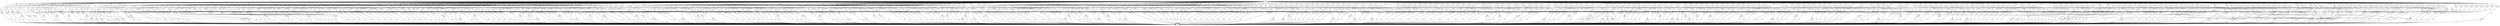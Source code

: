 digraph dg1000_mf {
v0 -> v1 [label = "13"];
v0 -> v2 [label = "71"];
v0 -> v3 [label = "28"];
v0 -> v4 [label = "96"];
v0 -> v5 [label = "17"];
v0 -> v6 [label = "55"];
v0 -> v7 [label = "62"];
v0 -> v8 [label = "82"];
v0 -> v9 [label = "21"];
v0 -> v10 [label = "78"];
v0 -> v11 [label = "59"];
v0 -> v12 [label = "62"];
v0 -> v13 [label = "34"];
v0 -> v14 [label = "42"];
v0 -> v15 [label = "62"];
v0 -> v16 [label = "34"];
v0 -> v17 [label = "80"];
v0 -> v18 [label = "4"];
v0 -> v19 [label = "67"];
v0 -> v20 [label = "82"];
v0 -> v21 [label = "18"];
v0 -> v22 [label = "3"];
v0 -> v23 [label = "48"];
v0 -> v24 [label = "59"];
v0 -> v25 [label = "75"];
v0 -> v26 [label = "23"];
v0 -> v27 [label = "87"];
v0 -> v28 [label = "38"];
v0 -> v29 [label = "32"];
v0 -> v30 [label = "41"];
v0 -> v31 [label = "39"];
v0 -> v32 [label = "62"];
v0 -> v33 [label = "100"];
v0 -> v34 [label = "26"];
v0 -> v35 [label = "23"];
v0 -> v36 [label = "2"];
v0 -> v37 [label = "31"];
v0 -> v38 [label = "4"];
v0 -> v39 [label = "35"];
v0 -> v40 [label = "29"];
v0 -> v41 [label = "9"];
v0 -> v42 [label = "51"];
v0 -> v43 [label = "39"];
v0 -> v44 [label = "72"];
v0 -> v45 [label = "36"];
v0 -> v46 [label = "42"];
v0 -> v47 [label = "68"];
v0 -> v48 [label = "35"];
v0 -> v49 [label = "14"];
v0 -> v50 [label = "27"];
v0 -> v51 [label = "37"];
v0 -> v52 [label = "75"];
v0 -> v53 [label = "62"];
v0 -> v54 [label = "48"];
v0 -> v55 [label = "40"];
v0 -> v56 [label = "52"];
v0 -> v57 [label = "45"];
v0 -> v58 [label = "6"];
v0 -> v59 [label = "52"];
v0 -> v60 [label = "41"];
v0 -> v61 [label = "32"];
v0 -> v62 [label = "25"];
v0 -> v63 [label = "4"];
v0 -> v64 [label = "65"];
v0 -> v65 [label = "100"];
v0 -> v66 [label = "6"];
v0 -> v67 [label = "54"];
v0 -> v68 [label = "81"];
v0 -> v69 [label = "3"];
v0 -> v70 [label = "10"];
v0 -> v71 [label = "14"];
v0 -> v72 [label = "9"];
v0 -> v73 [label = "76"];
v0 -> v74 [label = "77"];
v0 -> v75 [label = "93"];
v0 -> v76 [label = "68"];
v0 -> v77 [label = "32"];
v0 -> v78 [label = "17"];
v0 -> v79 [label = "2"];
v0 -> v80 [label = "58"];
v0 -> v81 [label = "5"];
v0 -> v82 [label = "54"];
v0 -> v83 [label = "49"];
v0 -> v84 [label = "99"];
v0 -> v85 [label = "5"];
v0 -> v86 [label = "9"];
v0 -> v87 [label = "70"];
v0 -> v88 [label = "55"];
v0 -> v89 [label = "98"];
v0 -> v90 [label = "70"];
v0 -> v91 [label = "89"];
v0 -> v92 [label = "10"];
v0 -> v93 [label = "80"];
v0 -> v94 [label = "47"];
v0 -> v95 [label = "30"];
v0 -> v96 [label = "9"];
v0 -> v97 [label = "42"];
v0 -> v98 [label = "7"];
v0 -> v99 [label = "11"];
v0 -> v100 [label = "60"];
v0 -> v101 [label = "51"];
v0 -> v102 [label = "74"];
v0 -> v103 [label = "86"];
v0 -> v104 [label = "57"];
v0 -> v105 [label = "81"];
v0 -> v106 [label = "48"];
v0 -> v107 [label = "26"];
v0 -> v108 [label = "51"];
v0 -> v109 [label = "40"];
v0 -> v110 [label = "63"];
v0 -> v111 [label = "98"];
v0 -> v112 [label = "78"];
v0 -> v113 [label = "35"];
v0 -> v114 [label = "10"];
v0 -> v115 [label = "29"];
v0 -> v116 [label = "97"];
v0 -> v117 [label = "77"];
v0 -> v118 [label = "87"];
v0 -> v119 [label = "90"];
v0 -> v120 [label = "12"];
v0 -> v121 [label = "27"];
v0 -> v122 [label = "3"];
v0 -> v123 [label = "95"];
v0 -> v124 [label = "30"];
v0 -> v125 [label = "68"];
v0 -> v126 [label = "12"];
v0 -> v127 [label = "90"];
v0 -> v128 [label = "52"];
v0 -> v129 [label = "81"];
v0 -> v130 [label = "30"];
v0 -> v131 [label = "69"];
v0 -> v132 [label = "93"];
v0 -> v133 [label = "92"];
v0 -> v134 [label = "28"];
v0 -> v135 [label = "81"];
v0 -> v136 [label = "24"];
v0 -> v137 [label = "52"];
v0 -> v138 [label = "14"];
v0 -> v139 [label = "33"];
v0 -> v140 [label = "11"];
v0 -> v141 [label = "45"];
v0 -> v142 [label = "45"];
v0 -> v143 [label = "43"];
v0 -> v144 [label = "2"];
v0 -> v145 [label = "42"];
v0 -> v146 [label = "85"];
v0 -> v147 [label = "36"];
v0 -> v148 [label = "81"];
v0 -> v149 [label = "3"];
v0 -> v150 [label = "46"];
v0 -> v151 [label = "26"];
v0 -> v152 [label = "69"];
v0 -> v153 [label = "99"];
v0 -> v154 [label = "63"];
v0 -> v155 [label = "13"];
v0 -> v156 [label = "67"];
v0 -> v157 [label = "26"];
v0 -> v158 [label = "56"];
v0 -> v159 [label = "84"];
v0 -> v160 [label = "99"];
v0 -> v161 [label = "88"];
v0 -> v162 [label = "10"];
v0 -> v163 [label = "81"];
v0 -> v164 [label = "69"];
v0 -> v165 [label = "14"];
v0 -> v166 [label = "97"];
v0 -> v167 [label = "70"];
v0 -> v168 [label = "73"];
v0 -> v169 [label = "66"];
v0 -> v170 [label = "46"];
v0 -> v171 [label = "26"];
v0 -> v172 [label = "93"];
v0 -> v173 [label = "45"];
v0 -> v174 [label = "44"];
v0 -> v175 [label = "48"];
v0 -> v176 [label = "84"];
v0 -> v177 [label = "64"];
v0 -> v178 [label = "100"];
v0 -> v179 [label = "77"];
v0 -> v180 [label = "44"];
v0 -> v181 [label = "70"];
v0 -> v182 [label = "25"];
v0 -> v183 [label = "6"];
v0 -> v184 [label = "20"];
v0 -> v185 [label = "34"];
v0 -> v186 [label = "34"];
v0 -> v187 [label = "59"];
v0 -> v188 [label = "16"];
v0 -> v189 [label = "37"];
v0 -> v190 [label = "67"];
v0 -> v191 [label = "30"];
v0 -> v193 [label = "80"];
v0 -> v194 [label = "51"];
v0 -> v195 [label = "30"];
v0 -> v196 [label = "15"];
v0 -> v197 [label = "68"];
v0 -> v198 [label = "54"];
v0 -> v199 [label = "46"];
v0 -> v200 [label = "91"];
v0 -> v201 [label = "71"];
v0 -> v202 [label = "87"];
v0 -> v203 [label = "12"];
v0 -> v204 [label = "61"];
v0 -> v205 [label = "24"];
v0 -> v206 [label = "79"];
v0 -> v207 [label = "80"];
v0 -> v208 [label = "76"];
v0 -> v209 [label = "28"];
v0 -> v210 [label = "72"];
v0 -> v211 [label = "7"];
v0 -> v212 [label = "34"];
v0 -> v213 [label = "77"];
v0 -> v214 [label = "79"];
v0 -> v215 [label = "15"];
v0 -> v216 [label = "32"];
v0 -> v217 [label = "10"];
v0 -> v218 [label = "22"];
v0 -> v219 [label = "80"];
v0 -> v220 [label = "85"];
v0 -> v221 [label = "82"];
v0 -> v222 [label = "93"];
v0 -> v223 [label = "22"];
v0 -> v224 [label = "79"];
v0 -> v225 [label = "17"];
v0 -> v226 [label = "33"];
v0 -> v227 [label = "76"];
v0 -> v228 [label = "11"];
v0 -> v229 [label = "78"];
v0 -> v230 [label = "97"];
v0 -> v231 [label = "64"];
v0 -> v232 [label = "93"];
v0 -> v233 [label = "51"];
v0 -> v234 [label = "40"];
v0 -> v235 [label = "26"];
v0 -> v236 [label = "15"];
v0 -> v237 [label = "96"];
v0 -> v238 [label = "53"];
v0 -> v239 [label = "77"];
v0 -> v240 [label = "81"];
v0 -> v241 [label = "61"];
v0 -> v242 [label = "26"];
v0 -> v243 [label = "26"];
v0 -> v244 [label = "91"];
v0 -> v245 [label = "52"];
v0 -> v246 [label = "74"];
v0 -> v247 [label = "12"];
v0 -> v248 [label = "17"];
v0 -> v249 [label = "79"];
v0 -> v250 [label = "29"];
v0 -> v251 [label = "34"];
v0 -> v252 [label = "96"];
v0 -> v253 [label = "91"];
v0 -> v254 [label = "16"];
v0 -> v255 [label = "61"];
v0 -> v256 [label = "25"];
v0 -> v257 [label = "19"];
v0 -> v258 [label = "25"];
v0 -> v259 [label = "59"];
v0 -> v260 [label = "51"];
v0 -> v261 [label = "47"];
v0 -> v262 [label = "9"];
v0 -> v263 [label = "83"];
v0 -> v264 [label = "92"];
v0 -> v265 [label = "94"];
v0 -> v266 [label = "43"];
v0 -> v267 [label = "51"];
v0 -> v268 [label = "88"];
v0 -> v269 [label = "96"];
v0 -> v270 [label = "68"];
v0 -> v271 [label = "26"];
v0 -> v272 [label = "92"];
v0 -> v273 [label = "78"];
v0 -> v274 [label = "74"];
v0 -> v275 [label = "4"];
v0 -> v276 [label = "71"];
v0 -> v277 [label = "40"];
v0 -> v278 [label = "23"];
v0 -> v279 [label = "86"];
v0 -> v280 [label = "79"];
v0 -> v281 [label = "44"];
v0 -> v282 [label = "62"];
v0 -> v283 [label = "56"];
v0 -> v284 [label = "15"];
v0 -> v285 [label = "31"];
v0 -> v286 [label = "51"];
v0 -> v287 [label = "70"];
v0 -> v288 [label = "35"];
v0 -> v289 [label = "56"];
v0 -> v290 [label = "91"];
v0 -> v291 [label = "33"];
v0 -> v292 [label = "41"];
v0 -> v293 [label = "43"];
v0 -> v294 [label = "10"];
v0 -> v295 [label = "72"];
v0 -> v296 [label = "41"];
v0 -> v297 [label = "80"];
v0 -> v298 [label = "63"];
v0 -> v299 [label = "97"];
v0 -> v300 [label = "81"];
v0 -> v301 [label = "99"];
v0 -> v302 [label = "10"];
v0 -> v303 [label = "75"];
v0 -> v304 [label = "47"];
v0 -> v305 [label = "29"];
v0 -> v306 [label = "28"];
v0 -> v307 [label = "40"];
v0 -> v308 [label = "41"];
v0 -> v309 [label = "33"];
v0 -> v310 [label = "43"];
v0 -> v311 [label = "97"];
v0 -> v312 [label = "32"];
v0 -> v313 [label = "33"];
v0 -> v314 [label = "42"];
v0 -> v315 [label = "98"];
v0 -> v316 [label = "51"];
v0 -> v317 [label = "67"];
v0 -> v318 [label = "64"];
v0 -> v319 [label = "92"];
v0 -> v320 [label = "95"];
v0 -> v321 [label = "81"];
v0 -> v322 [label = "27"];
v0 -> v323 [label = "61"];
v0 -> v324 [label = "14"];
v0 -> v325 [label = "16"];
v0 -> v326 [label = "27"];
v0 -> v327 [label = "43"];
v0 -> v328 [label = "86"];
v0 -> v329 [label = "16"];
v0 -> v330 [label = "74"];
v0 -> v331 [label = "94"];
v0 -> v332 [label = "56"];
v0 -> v333 [label = "85"];
v0 -> v334 [label = "69"];
v0 -> v335 [label = "47"];
v0 -> v336 [label = "42"];
v0 -> v337 [label = "39"];
v0 -> v338 [label = "14"];
v0 -> v339 [label = "7"];
v0 -> v340 [label = "2"];
v0 -> v341 [label = "1"];
v0 -> v342 [label = "24"];
v0 -> v343 [label = "51"];
v0 -> v344 [label = "84"];
v0 -> v345 [label = "70"];
v0 -> v346 [label = "33"];
v0 -> v347 [label = "70"];
v0 -> v348 [label = "37"];
v0 -> v349 [label = "13"];
v0 -> v350 [label = "72"];
v0 -> v351 [label = "45"];
v0 -> v352 [label = "88"];
v0 -> v353 [label = "69"];
v0 -> v354 [label = "54"];
v0 -> v355 [label = "42"];
v0 -> v356 [label = "29"];
v0 -> v357 [label = "48"];
v0 -> v358 [label = "45"];
v0 -> v359 [label = "17"];
v0 -> v360 [label = "10"];
v0 -> v361 [label = "61"];
v0 -> v362 [label = "24"];
v0 -> v363 [label = "17"];
v0 -> v364 [label = "90"];
v0 -> v365 [label = "66"];
v0 -> v366 [label = "37"];
v0 -> v367 [label = "6"];
v0 -> v368 [label = "58"];
v0 -> v369 [label = "17"];
v0 -> v370 [label = "51"];
v0 -> v371 [label = "62"];
v0 -> v372 [label = "8"];
v0 -> v373 [label = "3"];
v0 -> v374 [label = "8"];
v0 -> v375 [label = "22"];
v0 -> v376 [label = "63"];
v0 -> v377 [label = "10"];
v0 -> v378 [label = "54"];
v0 -> v379 [label = "14"];
v0 -> v380 [label = "69"];
v0 -> v381 [label = "67"];
v0 -> v382 [label = "1"];
v0 -> v383 [label = "47"];
v0 -> v384 [label = "75"];
v0 -> v385 [label = "54"];
v0 -> v386 [label = "69"];
v0 -> v387 [label = "57"];
v0 -> v388 [label = "9"];
v0 -> v389 [label = "79"];
v0 -> v390 [label = "15"];
v0 -> v391 [label = "26"];
v0 -> v392 [label = "9"];
v0 -> v393 [label = "34"];
v0 -> v394 [label = "19"];
v0 -> v395 [label = "93"];
v0 -> v396 [label = "37"];
v0 -> v397 [label = "60"];
v0 -> v398 [label = "10"];
v0 -> v399 [label = "17"];
v0 -> v400 [label = "20"];
v0 -> v401 [label = "31"];
v0 -> v402 [label = "67"];
v0 -> v403 [label = "75"];
v0 -> v404 [label = "6"];
v0 -> v405 [label = "24"];
v0 -> v406 [label = "29"];
v0 -> v407 [label = "25"];
v0 -> v408 [label = "46"];
v0 -> v409 [label = "2"];
v0 -> v410 [label = "32"];
v0 -> v411 [label = "28"];
v0 -> v412 [label = "8"];
v0 -> v414 [label = "25"];
v0 -> v417 [label = "59"];
v0 -> v418 [label = "51"];
v0 -> v419 [label = "12"];
v0 -> v421 [label = "22"];
v0 -> v422 [label = "19"];
v0 -> v424 [label = "9"];
v0 -> v425 [label = "7"];
v0 -> v427 [label = "48"];
v0 -> v428 [label = "24"];
v0 -> v429 [label = "45"];
v0 -> v430 [label = "67"];
v0 -> v431 [label = "8"];
v0 -> v432 [label = "43"];
v0 -> v434 [label = "17"];
v0 -> v435 [label = "23"];
v0 -> v436 [label = "11"];
v0 -> v438 [label = "41"];
v0 -> v439 [label = "34"];
v0 -> v440 [label = "24"];
v0 -> v441 [label = "5"];
v0 -> v442 [label = "10"];
v0 -> v444 [label = "35"];
v0 -> v446 [label = "47"];
v0 -> v447 [label = "61"];
v0 -> v449 [label = "6"];
v0 -> v450 [label = "18"];
v0 -> v451 [label = "23"];
v0 -> v452 [label = "27"];
v0 -> v455 [label = "5"];
v0 -> v456 [label = "27"];
v0 -> v457 [label = "1"];
v0 -> v460 [label = "4"];
v0 -> v461 [label = "2"];
v0 -> v462 [label = "3"];
v0 -> v463 [label = "36"];
v0 -> v471 [label = "15"];
v0 -> v475 [label = "45"];
v1 -> v598 [label = "1"];
v1 -> v609 [label = "12"];
v2 -> v598 [label = "40"];
v2 -> v602 [label = "14"];
v2 -> v616 [label = "17"];
v3 -> v606 [label = "25"];
v3 -> v642 [label = "3"];
v4 -> v627 [label = "74"];
v4 -> v633 [label = "22"];
v5 -> v601 [label = "5"];
v5 -> v620 [label = "4"];
v5 -> v623 [label = "8"];
v6 -> v599 [label = "28"];
v6 -> v611 [label = "27"];
v7 -> v602 [label = "60"];
v7 -> v609 [label = "2"];
v8 -> v649 [label = "61"];
v8 -> v652 [label = "21"];
v9 -> v618 [label = "5"];
v9 -> v639 [label = "16"];
v10 -> v604 [label = "16"];
v10 -> v631 [label = "10"];
v10 -> v637 [label = "13"];
v10 -> v650 [label = "39"];
v11 -> v604 [label = "59"];
v12 -> v599 [label = "46"];
v12 -> v604 [label = "10"];
v12 -> v605 [label = "6"];
v13 -> v610 [label = "30"];
v13 -> v618 [label = "4"];
v14 -> v618 [label = "28"];
v14 -> v644 [label = "7"];
v14 -> v655 [label = "7"];
v15 -> v680 [label = "55"];
v15 -> v689 [label = "7"];
v16 -> v622 [label = "1"];
v16 -> v640 [label = "33"];
v17 -> v603 [label = "22"];
v17 -> v611 [label = "55"];
v17 -> v612 [label = "3"];
v18 -> v609 [label = "4"];
v19 -> v608 [label = "22"];
v19 -> v622 [label = "23"];
v19 -> v631 [label = "14"];
v19 -> v664 [label = "8"];
v20 -> v600 [label = "6"];
v20 -> v619 [label = "14"];
v20 -> v621 [label = "29"];
v20 -> v622 [label = "33"];
v21 -> v600 [label = "18"];
v22 -> v600 [label = "3"];
v23 -> v616 [label = "5"];
v23 -> v626 [label = "5"];
v23 -> v628 [label = "31"];
v23 -> v629 [label = "7"];
v24 -> v634 [label = "33"];
v24 -> v652 [label = "6"];
v24 -> v662 [label = "20"];
v25 -> v609 [label = "66"];
v25 -> v620 [label = "9"];
v26 -> v624 [label = "23"];
v27 -> v636 [label = "7"];
v27 -> v640 [label = "51"];
v27 -> v646 [label = "29"];
v28 -> v625 [label = "38"];
v29 -> v605 [label = "32"];
v30 -> v631 [label = "20"];
v30 -> v639 [label = "21"];
v31 -> v614 [label = "39"];
v32 -> v605 [label = "18"];
v32 -> v614 [label = "8"];
v32 -> v632 [label = "9"];
v32 -> v633 [label = "27"];
v33 -> v621 [label = "32"];
v33 -> v636 [label = "28"];
v33 -> v659 [label = "10"];
v33 -> v664 [label = "30"];
v34 -> v615 [label = "26"];
v35 -> v638 [label = "20"];
v35 -> v643 [label = "3"];
v36 -> v645 [label = "1"];
v36 -> v651 [label = "1"];
v37 -> v625 [label = "18"];
v37 -> v643 [label = "9"];
v37 -> v644 [label = "4"];
v38 -> v621 [label = "4"];
v39 -> v621 [label = "28"];
v39 -> v636 [label = "7"];
v40 -> v612 [label = "29"];
v41 -> v624 [label = "9"];
v42 -> v629 [label = "51"];
v43 -> v633 [label = "25"];
v43 -> v642 [label = "14"];
v44 -> v650 [label = "49"];
v44 -> v655 [label = "23"];
v45 -> v644 [label = "7"];
v45 -> v696 [label = "29"];
v46 -> v600 [label = "42"];
v47 -> v613 [label = "34"];
v47 -> v662 [label = "14"];
v47 -> v676 [label = "20"];
v48 -> v615 [label = "33"];
v48 -> v670 [label = "2"];
v49 -> v615 [label = "14"];
v50 -> v612 [label = "1"];
v50 -> v629 [label = "5"];
v50 -> v653 [label = "21"];
v51 -> v600 [label = "8"];
v51 -> v635 [label = "29"];
v52 -> v614 [label = "27"];
v52 -> v646 [label = "48"];
v53 -> v636 [label = "34"];
v53 -> v661 [label = "21"];
v53 -> v668 [label = "7"];
v54 -> v617 [label = "48"];
v55 -> v687 [label = "40"];
v56 -> v645 [label = "17"];
v56 -> v660 [label = "16"];
v56 -> v666 [label = "19"];
v57 -> v650 [label = "11"];
v57 -> v678 [label = "34"];
v58 -> v622 [label = "6"];
v59 -> v607 [label = "28"];
v59 -> v654 [label = "24"];
v60 -> v631 [label = "20"];
v60 -> v667 [label = "8"];
v60 -> v682 [label = "1"];
v60 -> v685 [label = "12"];
v61 -> v624 [label = "2"];
v61 -> v647 [label = "30"];
v62 -> v617 [label = "18"];
v62 -> v657 [label = "4"];
v62 -> v672 [label = "3"];
v63 -> v617 [label = "4"];
v64 -> v623 [label = "48"];
v64 -> v635 [label = "17"];
v65 -> v656 [label = "61"];
v65 -> v668 [label = "17"];
v65 -> v680 [label = "10"];
v65 -> v697 [label = "12"];
v66 -> v641 [label = "6"];
v67 -> v647 [label = "34"];
v67 -> v666 [label = "20"];
v68 -> v617 [label = "21"];
v68 -> v669 [label = "60"];
v69 -> v641 [label = "3"];
v70 -> v615 [label = "8"];
v70 -> v653 [label = "2"];
v71 -> v620 [label = "14"];
v72 -> v656 [label = "5"];
v72 -> v671 [label = "4"];
v73 -> v624 [label = "10"];
v73 -> v665 [label = "40"];
v73 -> v684 [label = "26"];
v74 -> v630 [label = "39"];
v74 -> v639 [label = "30"];
v74 -> v673 [label = "8"];
v75 -> v622 [label = "24"];
v75 -> v635 [label = "10"];
v75 -> v653 [label = "12"];
v75 -> v694 [label = "14"];
v75 -> v701 [label = "33"];
v76 -> v663 [label = "8"];
v76 -> v668 [label = "6"];
v76 -> v697 [label = "54"];
v77 -> v642 [label = "9"];
v77 -> v651 [label = "23"];
v78 -> v642 [label = "17"];
v79 -> v620 [label = "2"];
v80 -> v639 [label = "11"];
v80 -> v663 [label = "7"];
v80 -> v674 [label = "11"];
v80 -> v700 [label = "1"];
v80 -> v703 [label = "4"];
v80 -> v712 [label = "24"];
v81 -> v653 [label = "5"];
v82 -> v623 [label = "20"];
v82 -> v642 [label = "34"];
v83 -> v646 [label = "16"];
v83 -> v677 [label = "33"];
v84 -> v703 [label = "55"];
v84 -> v704 [label = "44"];
v85 -> v657 [label = "5"];
v86 -> v658 [label = "9"];
v87 -> v620 [label = "22"];
v87 -> v645 [label = "48"];
v88 -> v651 [label = "21"];
v88 -> v654 [label = "4"];
v88 -> v687 [label = "10"];
v88 -> v707 [label = "2"];
v88 -> v718 [label = "18"];
v89 -> v664 [label = "28"];
v89 -> v671 [label = "26"];
v89 -> v685 [label = "44"];
v90 -> v653 [label = "46"];
v90 -> v654 [label = "14"];
v90 -> v655 [label = "10"];
v91 -> v669 [label = "26"];
v91 -> v691 [label = "56"];
v91 -> v734 [label = "7"];
v92 -> v654 [label = "7"];
v92 -> v684 [label = "3"];
v93 -> v656 [label = "16"];
v93 -> v682 [label = "57"];
v93 -> v685 [label = "7"];
v94 -> v677 [label = "17"];
v94 -> v690 [label = "8"];
v94 -> v704 [label = "22"];
v95 -> v642 [label = "19"];
v95 -> v648 [label = "11"];
v96 -> v624 [label = "9"];
v97 -> v624 [label = "3"];
v97 -> v665 [label = "3"];
v97 -> v684 [label = "29"];
v97 -> v697 [label = "7"];
v98 -> v658 [label = "7"];
v99 -> v666 [label = "3"];
v99 -> v671 [label = "5"];
v99 -> v698 [label = "3"];
v100 -> v671 [label = "15"];
v100 -> v700 [label = "20"];
v100 -> v715 [label = "3"];
v100 -> v737 [label = "12"];
v100 -> v764 [label = "10"];
v101 -> v706 [label = "12"];
v101 -> v712 [label = "17"];
v101 -> v735 [label = "15"];
v101 -> v740 [label = "7"];
v102 -> v676 [label = "28"];
v102 -> v685 [label = "2"];
v102 -> v709 [label = "37"];
v102 -> v711 [label = "7"];
v103 -> v644 [label = "44"];
v103 -> v688 [label = "42"];
v104 -> v645 [label = "5"];
v104 -> v696 [label = "41"];
v104 -> v739 [label = "11"];
v105 -> v714 [label = "81"];
v106 -> v675 [label = "9"];
v106 -> v694 [label = "39"];
v107 -> v678 [label = "26"];
v108 -> v648 [label = "26"];
v108 -> v708 [label = "22"];
v108 -> v720 [label = "3"];
v109 -> v712 [label = "27"];
v109 -> v722 [label = "13"];
v110 -> v699 [label = "62"];
v110 -> v721 [label = "1"];
v111 -> v670 [label = "12"];
v111 -> v683 [label = "20"];
v111 -> v688 [label = "8"];
v111 -> v711 [label = "17"];
v111 -> v730 [label = "41"];
v112 -> v644 [label = "1"];
v112 -> v661 [label = "23"];
v112 -> v698 [label = "40"];
v112 -> v705 [label = "14"];
v113 -> v658 [label = "35"];
v114 -> v630 [label = "10"];
v115 -> v678 [label = "20"];
v115 -> v733 [label = "9"];
v116 -> v658 [label = "23"];
v116 -> v681 [label = "62"];
v116 -> v698 [label = "12"];
v117 -> v663 [label = "28"];
v117 -> v689 [label = "23"];
v117 -> v698 [label = "12"];
v117 -> v704 [label = "14"];
v118 -> v657 [label = "31"];
v118 -> v729 [label = "14"];
v118 -> v759 [label = "30"];
v118 -> v764 [label = "12"];
v119 -> v655 [label = "26"];
v119 -> v707 [label = "64"];
v120 -> v670 [label = "2"];
v120 -> v725 [label = "10"];
v121 -> v679 [label = "11"];
v121 -> v695 [label = "16"];
v122 -> v702 [label = "3"];
v123 -> v702 [label = "8"];
v123 -> v714 [label = "19"];
v123 -> v724 [label = "18"];
v123 -> v738 [label = "50"];
v124 -> v672 [label = "14"];
v124 -> v719 [label = "16"];
v125 -> v695 [label = "11"];
v125 -> v726 [label = "22"];
v125 -> v738 [label = "20"];
v125 -> v740 [label = "11"];
v125 -> v750 [label = "4"];
v126 -> v670 [label = "12"];
v127 -> v709 [label = "60"];
v127 -> v732 [label = "17"];
v127 -> v745 [label = "13"];
v128 -> v680 [label = "29"];
v128 -> v704 [label = "10"];
v128 -> v706 [label = "13"];
v129 -> v676 [label = "5"];
v129 -> v680 [label = "3"];
v129 -> v692 [label = "20"];
v129 -> v701 [label = "53"];
v130 -> v673 [label = "30"];
v131 -> v676 [label = "10"];
v131 -> v686 [label = "8"];
v131 -> v743 [label = "10"];
v131 -> v753 [label = "41"];
v132 -> v722 [label = "27"];
v132 -> v736 [label = "1"];
v132 -> v745 [label = "39"];
v132 -> v757 [label = "11"];
v132 -> v761 [label = "15"];
v133 -> v719 [label = "46"];
v133 -> v734 [label = "17"];
v133 -> v739 [label = "29"];
v134 -> v673 [label = "28"];
v135 -> v716 [label = "28"];
v135 -> v725 [label = "11"];
v135 -> v744 [label = "42"];
v136 -> v785 [label = "24"];
v137 -> v731 [label = "45"];
v137 -> v740 [label = "7"];
v138 -> v673 [label = "14"];
v139 -> v697 [label = "19"];
v139 -> v726 [label = "14"];
v140 -> v699 [label = "9"];
v140 -> v725 [label = "2"];
v141 -> v692 [label = "33"];
v141 -> v725 [label = "12"];
v142 -> v718 [label = "45"];
v143 -> v710 [label = "43"];
v144 -> v712 [label = "2"];
v145 -> v730 [label = "23"];
v145 -> v761 [label = "19"];
v146 -> v673 [label = "15"];
v146 -> v706 [label = "58"];
v146 -> v712 [label = "12"];
v147 -> v692 [label = "6"];
v147 -> v710 [label = "29"];
v147 -> v712 [label = "1"];
v148 -> v705 [label = "24"];
v148 -> v717 [label = "42"];
v148 -> v720 [label = "2"];
v148 -> v744 [label = "3"];
v148 -> v758 [label = "5"];
v148 -> v793 [label = "5"];
v149 -> v721 [label = "3"];
v150 -> v733 [label = "26"];
v150 -> v764 [label = "7"];
v150 -> v766 [label = "13"];
v151 -> v728 [label = "4"];
v151 -> v739 [label = "22"];
v152 -> v725 [label = "3"];
v152 -> v727 [label = "1"];
v152 -> v741 [label = "31"];
v152 -> v757 [label = "34"];
v153 -> v707 [label = "19"];
v153 -> v720 [label = "8"];
v153 -> v748 [label = "72"];
v154 -> v723 [label = "9"];
v154 -> v768 [label = "25"];
v154 -> v790 [label = "9"];
v154 -> v793 [label = "20"];
v155 -> v739 [label = "7"];
v155 -> v747 [label = "6"];
v156 -> v710 [label = "5"];
v156 -> v733 [label = "9"];
v156 -> v758 [label = "3"];
v156 -> v767 [label = "33"];
v156 -> v775 [label = "17"];
v157 -> v630 [label = "7"];
v157 -> v724 [label = "19"];
v158 -> v694 [label = "37"];
v158 -> v751 [label = "19"];
v159 -> v670 [label = "42"];
v159 -> v724 [label = "13"];
v159 -> v740 [label = "23"];
v159 -> v754 [label = "6"];
v160 -> v701 [label = "6"];
v160 -> v753 [label = "6"];
v160 -> v763 [label = "35"];
v160 -> v771 [label = "52"];
v161 -> v742 [label = "26"];
v161 -> v746 [label = "62"];
v162 -> v725 [label = "10"];
v163 -> v693 [label = "65"];
v163 -> v713 [label = "16"];
v164 -> v742 [label = "13"];
v164 -> v755 [label = "56"];
v165 -> v713 [label = "6"];
v165 -> v751 [label = "8"];
v166 -> v743 [label = "36"];
v166 -> v747 [label = "59"];
v166 -> v757 [label = "2"];
v167 -> v728 [label = "15"];
v167 -> v740 [label = "33"];
v167 -> v751 [label = "13"];
v167 -> v757 [label = "9"];
v168 -> v721 [label = "59"];
v168 -> v755 [label = "1"];
v168 -> v772 [label = "2"];
v168 -> v784 [label = "11"];
v169 -> v718 [label = "15"];
v169 -> v726 [label = "41"];
v169 -> v765 [label = "10"];
v170 -> v725 [label = "7"];
v170 -> v749 [label = "21"];
v170 -> v757 [label = "2"];
v170 -> v758 [label = "16"];
v171 -> v767 [label = "15"];
v171 -> v768 [label = "11"];
v172 -> v712 [label = "6"];
v172 -> v724 [label = "10"];
v172 -> v725 [label = "1"];
v172 -> v774 [label = "34"];
v172 -> v775 [label = "23"];
v172 -> v782 [label = "19"];
v173 -> v752 [label = "12"];
v173 -> v781 [label = "14"];
v173 -> v794 [label = "11"];
v173 -> v804 [label = "8"];
v174 -> v758 [label = "16"];
v174 -> v761 [label = "23"];
v174 -> v765 [label = "5"];
v175 -> v750 [label = "5"];
v175 -> v778 [label = "26"];
v175 -> v788 [label = "17"];
v176 -> v754 [label = "48"];
v176 -> v784 [label = "8"];
v176 -> v791 [label = "28"];
v177 -> v686 [label = "44"];
v177 -> v761 [label = "20"];
v178 -> v751 [label = "47"];
v178 -> v780 [label = "53"];
v179 -> v805 [label = "21"];
v179 -> v818 [label = "15"];
v179 -> v819 [label = "41"];
v180 -> v766 [label = "33"];
v180 -> v811 [label = "11"];
v181 -> v733 [label = "37"];
v181 -> v776 [label = "15"];
v181 -> v801 [label = "18"];
v182 -> v799 [label = "25"];
v183 -> v762 [label = "6"];
v184 -> v749 [label = "20"];
v185 -> v779 [label = "34"];
v186 -> v778 [label = "34"];
v187 -> v760 [label = "22"];
v187 -> v769 [label = "12"];
v187 -> v789 [label = "25"];
v188 -> v782 [label = "16"];
v189 -> v760 [label = "5"];
v189 -> v785 [label = "32"];
v190 -> v779 [label = "9"];
v190 -> v789 [label = "58"];
v191 -> v753 [label = "13"];
v191 -> v758 [label = "17"];
v193 -> v762 [label = "17"];
v193 -> v770 [label = "43"];
v193 -> v792 [label = "20"];
v194 -> v756 [label = "43"];
v194 -> v778 [label = "8"];
v195 -> v762 [label = "30"];
v196 -> v758 [label = "13"];
v196 -> v781 [label = "1"];
v196 -> v830 [label = "1"];
v197 -> v792 [label = "8"];
v197 -> v799 [label = "18"];
v197 -> v806 [label = "42"];
v198 -> v787 [label = "28"];
v198 -> v803 [label = "7"];
v198 -> v808 [label = "13"];
v198 -> v823 [label = "6"];
v199 -> v760 [label = "45"];
v199 -> v781 [label = "1"];
v200 -> v769 [label = "73"];
v200 -> v796 [label = "10"];
v200 -> v836 [label = "8"];
v201 -> v746 [label = "32"];
v201 -> v769 [label = "10"];
v201 -> v782 [label = "7"];
v201 -> v787 [label = "11"];
v201 -> v795 [label = "11"];
v202 -> v771 [label = "21"];
v202 -> v782 [label = "39"];
v202 -> v783 [label = "27"];
v203 -> v780 [label = "12"];
v204 -> v782 [label = "9"];
v204 -> v793 [label = "17"];
v204 -> v811 [label = "9"];
v204 -> v846 [label = "26"];
v205 -> v765 [label = "24"];
v206 -> v761 [label = "8"];
v206 -> v773 [label = "53"];
v206 -> v795 [label = "18"];
v207 -> v780 [label = "3"];
v207 -> v783 [label = "17"];
v207 -> v799 [label = "16"];
v207 -> v802 [label = "44"];
v208 -> v717 [label = "3"];
v208 -> v749 [label = "10"];
v208 -> v781 [label = "39"];
v208 -> v791 [label = "8"];
v208 -> v817 [label = "16"];
v209 -> v812 [label = "19"];
v209 -> v813 [label = "9"];
v210 -> v786 [label = "72"];
v211 -> v788 [label = "7"];
v212 -> v781 [label = "24"];
v212 -> v786 [label = "5"];
v212 -> v817 [label = "5"];
v213 -> v778 [label = "27"];
v213 -> v780 [label = "22"];
v213 -> v822 [label = "24"];
v213 -> v842 [label = "4"];
v214 -> v754 [label = "28"];
v214 -> v762 [label = "26"];
v214 -> v816 [label = "25"];
v215 -> v809 [label = "3"];
v215 -> v814 [label = "12"];
v216 -> v765 [label = "11"];
v216 -> v805 [label = "21"];
v217 -> v770 [label = "10"];
v218 -> v796 [label = "22"];
v219 -> v797 [label = "76"];
v219 -> v798 [label = "4"];
v220 -> v795 [label = "44"];
v220 -> v802 [label = "23"];
v220 -> v837 [label = "18"];
v221 -> v765 [label = "5"];
v221 -> v770 [label = "23"];
v221 -> v785 [label = "9"];
v221 -> v806 [label = "45"];
v222 -> v804 [label = "15"];
v222 -> v819 [label = "51"];
v222 -> v821 [label = "7"];
v222 -> v842 [label = "20"];
v223 -> v788 [label = "22"];
v224 -> v762 [label = "1"];
v224 -> v788 [label = "7"];
v224 -> v789 [label = "7"];
v224 -> v812 [label = "20"];
v224 -> v820 [label = "43"];
v224 -> v823 [label = "1"];
v225 -> v788 [label = "3"];
v225 -> v810 [label = "14"];
v226 -> v779 [label = "25"];
v226 -> v795 [label = "7"];
v226 -> v800 [label = "1"];
v227 -> v813 [label = "56"];
v227 -> v814 [label = "20"];
v228 -> v804 [label = "1"];
v228 -> v831 [label = "2"];
v228 -> v833 [label = "8"];
v229 -> v798 [label = "14"];
v229 -> v814 [label = "20"];
v229 -> v826 [label = "44"];
v230 -> v817 [label = "53"];
v230 -> v825 [label = "7"];
v230 -> v828 [label = "26"];
v230 -> v835 [label = "11"];
v231 -> v825 [label = "48"];
v231 -> v836 [label = "16"];
v232 -> v800 [label = "11"];
v232 -> v843 [label = "43"];
v232 -> v852 [label = "17"];
v232 -> v868 [label = "22"];
v233 -> v768 [label = "42"];
v233 -> v796 [label = "3"];
v233 -> v837 [label = "6"];
v234 -> v780 [label = "1"];
v234 -> v806 [label = "3"];
v234 -> v828 [label = "34"];
v234 -> v842 [label = "2"];
v235 -> v835 [label = "26"];
v236 -> v770 [label = "15"];
v237 -> v800 [label = "29"];
v237 -> v841 [label = "67"];
v238 -> v805 [label = "5"];
v238 -> v812 [label = "48"];
v239 -> v832 [label = "12"];
v239 -> v833 [label = "30"];
v239 -> v843 [label = "28"];
v239 -> v849 [label = "7"];
v240 -> v855 [label = "23"];
v240 -> v874 [label = "17"];
v240 -> v879 [label = "41"];
v241 -> v797 [label = "15"];
v241 -> v812 [label = "6"];
v241 -> v822 [label = "14"];
v241 -> v864 [label = "26"];
v242 -> v788 [label = "26"];
v243 -> v816 [label = "26"];
v244 -> v797 [label = "7"];
v244 -> v804 [label = "42"];
v244 -> v820 [label = "24"];
v244 -> v842 [label = "18"];
v245 -> v826 [label = "21"];
v245 -> v836 [label = "31"];
v246 -> v777 [label = "21"];
v246 -> v788 [label = "3"];
v246 -> v816 [label = "22"];
v246 -> v822 [label = "28"];
v247 -> v841 [label = "12"];
v248 -> v800 [label = "17"];
v249 -> v807 [label = "7"];
v249 -> v822 [label = "30"];
v249 -> v841 [label = "5"];
v249 -> v844 [label = "3"];
v249 -> v862 [label = "34"];
v250 -> v829 [label = "29"];
v251 -> v796 [label = "2"];
v251 -> v827 [label = "13"];
v251 -> v848 [label = "19"];
v252 -> v823 [label = "71"];
v252 -> v830 [label = "1"];
v252 -> v836 [label = "15"];
v252 -> v852 [label = "9"];
v253 -> v816 [label = "13"];
v253 -> v850 [label = "25"];
v253 -> v864 [label = "11"];
v253 -> v871 [label = "42"];
v254 -> v840 [label = "3"];
v254 -> v854 [label = "13"];
v255 -> v815 [label = "12"];
v255 -> v829 [label = "37"];
v255 -> v848 [label = "12"];
v256 -> v810 [label = "25"];
v257 -> v838 [label = "4"];
v257 -> v859 [label = "9"];
v257 -> v878 [label = "6"];
v258 -> v816 [label = "4"];
v258 -> v848 [label = "2"];
v258 -> v857 [label = "19"];
v259 -> v810 [label = "38"];
v259 -> v839 [label = "21"];
v260 -> v842 [label = "31"];
v260 -> v851 [label = "20"];
v261 -> v861 [label = "38"];
v261 -> v866 [label = "9"];
v262 -> v827 [label = "3"];
v262 -> v860 [label = "4"];
v262 -> v889 [label = "2"];
v263 -> v801 [label = "18"];
v263 -> v846 [label = "19"];
v263 -> v849 [label = "44"];
v263 -> v863 [label = "2"];
v264 -> v839 [label = "60"];
v264 -> v851 [label = "32"];
v265 -> v815 [label = "6"];
v265 -> v876 [label = "26"];
v265 -> v884 [label = "60"];
v265 -> v898 [label = "2"];
v266 -> v851 [label = "4"];
v266 -> v854 [label = "39"];
v267 -> v825 [label = "8"];
v267 -> v834 [label = "43"];
v268 -> v837 [label = "28"];
v268 -> v845 [label = "40"];
v268 -> v862 [label = "16"];
v268 -> v868 [label = "4"];
v269 -> v800 [label = "42"];
v269 -> v838 [label = "2"];
v269 -> v845 [label = "17"];
v269 -> v847 [label = "23"];
v269 -> v854 [label = "12"];
v270 -> v852 [label = "16"];
v270 -> v856 [label = "52"];
v271 -> v837 [label = "15"];
v271 -> v839 [label = "11"];
v272 -> v857 [label = "7"];
v272 -> v885 [label = "74"];
v272 -> v902 [label = "11"];
v273 -> v881 [label = "12"];
v273 -> v883 [label = "31"];
v273 -> v894 [label = "9"];
v273 -> v904 [label = "13"];
v273 -> v920 [label = "13"];
v274 -> v823 [label = "6"];
v274 -> v853 [label = "20"];
v274 -> v863 [label = "43"];
v274 -> v872 [label = "5"];
v275 -> v871 [label = "4"];
v276 -> v853 [label = "60"];
v276 -> v858 [label = "11"];
v277 -> v826 [label = "3"];
v277 -> v837 [label = "3"];
v277 -> v845 [label = "14"];
v277 -> v852 [label = "20"];
v278 -> v826 [label = "16"];
v278 -> v850 [label = "7"];
v279 -> v857 [label = "66"];
v279 -> v868 [label = "8"];
v279 -> v938 [label = "12"];
v280 -> v834 [label = "6"];
v280 -> v850 [label = "3"];
v280 -> v887 [label = "31"];
v280 -> v895 [label = "5"];
v280 -> v911 [label = "34"];
v281 -> v858 [label = "9"];
v281 -> v869 [label = "19"];
v281 -> v902 [label = "16"];
v282 -> v850 [label = "21"];
v282 -> v854 [label = "33"];
v282 -> v880 [label = "8"];
v283 -> v830 [label = "15"];
v283 -> v870 [label = "21"];
v283 -> v889 [label = "8"];
v283 -> v916 [label = "12"];
v284 -> v838 [label = "15"];
v285 -> v880 [label = "31"];
v286 -> v770 [label = "6"];
v286 -> v882 [label = "11"];
v286 -> v902 [label = "34"];
v287 -> v824 [label = "34"];
v287 -> v853 [label = "8"];
v287 -> v866 [label = "19"];
v287 -> v875 [label = "9"];
v288 -> v902 [label = "9"];
v288 -> v916 [label = "2"];
v288 -> v926 [label = "24"];
v289 -> v929 [label = "10"];
v289 -> v936 [label = "46"];
v290 -> v877 [label = "14"];
v290 -> v908 [label = "68"];
v290 -> v917 [label = "9"];
v291 -> v869 [label = "33"];
v292 -> v871 [label = "21"];
v292 -> v885 [label = "3"];
v292 -> v888 [label = "17"];
v293 -> v878 [label = "2"];
v293 -> v891 [label = "24"];
v293 -> v918 [label = "17"];
v294 -> v853 [label = "9"];
v294 -> v856 [label = "1"];
v295 -> v852 [label = "24"];
v295 -> v875 [label = "35"];
v295 -> v888 [label = "11"];
v295 -> v907 [label = "2"];
v296 -> v855 [label = "22"];
v296 -> v863 [label = "11"];
v296 -> v892 [label = "8"];
v297 -> v869 [label = "24"];
v297 -> v936 [label = "8"];
v297 -> v949 [label = "9"];
v297 -> v952 [label = "15"];
v297 -> v976 [label = "10"];
v297 -> v985 [label = "14"];
v298 -> v856 [label = "33"];
v298 -> v869 [label = "20"];
v298 -> v893 [label = "10"];
v299 -> v905 [label = "61"];
v299 -> v922 [label = "36"];
v300 -> v873 [label = "30"];
v300 -> v900 [label = "10"];
v300 -> v920 [label = "41"];
v301 -> v867 [label = "22"];
v301 -> v870 [label = "2"];
v301 -> v873 [label = "17"];
v301 -> v880 [label = "2"];
v301 -> v909 [label = "33"];
v301 -> v910 [label = "23"];
v302 -> v838 [label = "10"];
v303 -> v896 [label = "56"];
v303 -> v940 [label = "19"];
v304 -> v872 [label = "47"];
v305 -> v902 [label = "1"];
v305 -> v908 [label = "19"];
v305 -> v918 [label = "9"];
v306 -> v849 [label = "28"];
v307 -> v849 [label = "4"];
v307 -> v892 [label = "2"];
v307 -> v893 [label = "34"];
v308 -> v892 [label = "37"];
v308 -> v922 [label = "4"];
v309 -> v849 [label = "9"];
v309 -> v897 [label = "24"];
v310 -> v893 [label = "21"];
v310 -> v935 [label = "22"];
v311 -> v912 [label = "34"];
v311 -> v918 [label = "16"];
v311 -> v921 [label = "25"];
v311 -> v943 [label = "22"];
v312 -> v830 [label = "32"];
v313 -> v830 [label = "24"];
v313 -> v877 [label = "9"];
v314 -> v872 [label = "18"];
v314 -> v927 [label = "24"];
v315 -> v855 [label = "44"];
v315 -> v873 [label = "9"];
v315 -> v886 [label = "14"];
v315 -> v894 [label = "31"];
v316 -> v873 [label = "30"];
v316 -> v907 [label = "21"];
v317 -> v914 [label = "49"];
v317 -> v922 [label = "9"];
v317 -> v930 [label = "9"];
v318 -> v867 [label = "31"];
v318 -> v917 [label = "2"];
v318 -> v921 [label = "22"];
v318 -> v926 [label = "9"];
v319 -> v901 [label = "31"];
v319 -> v914 [label = "23"];
v319 -> v933 [label = "38"];
v320 -> v838 [label = "4"];
v320 -> v913 [label = "51"];
v320 -> v943 [label = "40"];
v321 -> v870 [label = "13"];
v321 -> v906 [label = "21"];
v321 -> v915 [label = "47"];
v322 -> v835 [label = "27"];
v323 -> v888 [label = "5"];
v323 -> v898 [label = "52"];
v323 -> v925 [label = "4"];
v324 -> v835 [label = "14"];
v325 -> v865 [label = "16"];
v326 -> v879 [label = "15"];
v326 -> v926 [label = "12"];
v327 -> v894 [label = "43"];
v328 -> v865 [label = "28"];
v328 -> v927 [label = "28"];
v328 -> v931 [label = "17"];
v328 -> v935 [label = "13"];
v329 -> v915 [label = "3"];
v329 -> v928 [label = "13"];
v330 -> v877 [label = "10"];
v330 -> v926 [label = "31"];
v330 -> v942 [label = "33"];
v331 -> v870 [label = "32"];
v331 -> v894 [label = "9"];
v331 -> v897 [label = "53"];
v332 -> v835 [label = "7"];
v332 -> v920 [label = "1"];
v332 -> v940 [label = "20"];
v332 -> v959 [label = "28"];
v333 -> v890 [label = "17"];
v333 -> v928 [label = "48"];
v333 -> v937 [label = "15"];
v333 -> v939 [label = "2"];
v333 -> v947 [label = "3"];
v334 -> v865 [label = "4"];
v334 -> v933 [label = "5"];
v334 -> v956 [label = "38"];
v334 -> v964 [label = "1"];
v334 -> v974 [label = "21"];
v335 -> v911 [label = "11"];
v335 -> v951 [label = "36"];
v336 -> v927 [label = "10"];
v336 -> v940 [label = "21"];
v336 -> v942 [label = "2"];
v336 -> v946 [label = "9"];
v337 -> v907 [label = "6"];
v337 -> v932 [label = "33"];
v338 -> v897 [label = "14"];
v339 -> v899 [label = "7"];
v340 -> v979 [label = "2"];
v341 -> v931 [label = "1"];
v342 -> v877 [label = "4"];
v342 -> v919 [label = "20"];
v343 -> v930 [label = "36"];
v343 -> v935 [label = "15"];
v344 -> v919 [label = "15"];
v344 -> v937 [label = "7"];
v344 -> v952 [label = "41"];
v344 -> v956 [label = "21"];
v345 -> v932 [label = "10"];
v345 -> v935 [label = "45"];
v345 -> v941 [label = "13"];
v345 -> v947 [label = "2"];
v346 -> v910 [label = "5"];
v346 -> v930 [label = "11"];
v346 -> v948 [label = "17"];
v347 -> v924 [label = "20"];
v347 -> v934 [label = "35"];
v347 -> v945 [label = "9"];
v347 -> v950 [label = "6"];
v348 -> v877 [label = "37"];
v349 -> v934 [label = "13"];
v350 -> v942 [label = "6"];
v350 -> v947 [label = "66"];
v351 -> v911 [label = "12"];
v351 -> v947 [label = "11"];
v351 -> v962 [label = "10"];
v351 -> v988 [label = "3"];
v351 -> v989 [label = "9"];
v352 -> v934 [label = "38"];
v352 -> v946 [label = "28"];
v352 -> v955 [label = "22"];
v353 -> v877 [label = "11"];
v353 -> v947 [label = "8"];
v353 -> v958 [label = "24"];
v353 -> v962 [label = "26"];
v354 -> v954 [label = "24"];
v354 -> v965 [label = "16"];
v354 -> v976 [label = "14"];
v355 -> v944 [label = "24"];
v355 -> v982 [label = "18"];
v356 -> v867 [label = "29"];
v357 -> v907 [label = "48"];
v358 -> v925 [label = "23"];
v358 -> v948 [label = "22"];
v359 -> v948 [label = "17"];
v360 -> v867 [label = "7"];
v360 -> v903 [label = "2"];
v360 -> v916 [label = "1"];
v361 -> v948 [label = "21"];
v361 -> v950 [label = "5"];
v361 -> v954 [label = "3"];
v361 -> v956 [label = "2"];
v361 -> v968 [label = "30"];
v362 -> v916 [label = "24"];
v363 -> v893 [label = "17"];
v364 -> v930 [label = "11"];
v364 -> v955 [label = "63"];
v364 -> v957 [label = "16"];
v365 -> v890 [label = "1"];
v365 -> v923 [label = "65"];
v366 -> v907 [label = "11"];
v366 -> v943 [label = "25"];
v366 -> v981 [label = "1"];
v367 -> v938 [label = "6"];
v368 -> v899 [label = "39"];
v368 -> v976 [label = "18"];
v368 -> v985 [label = "1"];
v369 -> v901 [label = "17"];
v370 -> v953 [label = "42"];
v370 -> v969 [label = "9"];
v371 -> v954 [label = "26"];
v371 -> v957 [label = "4"];
v371 -> v966 [label = "8"];
v371 -> v992 [label = "24"];
v372 -> v945 [label = "8"];
v373 -> v945 [label = "3"];
v374 -> v893 [label = "8"];
v375 -> v916 [label = "6"];
v375 -> v973 [label = "16"];
v376 -> v422 [label = "29"];
v376 -> v523 [label = "3"];
v376 -> v996 [label = "31"];
v377 -> v931 [label = "7"];
v377 -> v964 [label = "3"];
v378 -> v938 [label = "39"];
v378 -> v964 [label = "4"];
v378 -> v966 [label = "6"];
v378 -> v977 [label = "5"];
v379 -> v972 [label = "14"];
v380 -> v511 [label = "10"];
v380 -> v525 [label = "5"];
v380 -> v948 [label = "5"];
v380 -> v981 [label = "42"];
v380 -> v986 [label = "2"];
v380 -> v989 [label = "5"];
v381 -> v395 [label = "14"];
v381 -> v480 [label = "3"];
v381 -> v579 [label = "9"];
v381 -> v893 [label = "3"];
v381 -> v990 [label = "38"];
v382 -> v987 [label = "1"];
v383 -> v923 [label = "15"];
v383 -> v945 [label = "18"];
v383 -> v951 [label = "14"];
v384 -> v960 [label = "12"];
v384 -> v984 [label = "26"];
v384 -> v985 [label = "37"];
v385 -> v964 [label = "8"];
v385 -> v966 [label = "5"];
v385 -> v971 [label = "41"];
v386 -> v963 [label = "65"];
v386 -> v975 [label = "4"];
v387 -> v945 [label = "15"];
v387 -> v960 [label = "8"];
v387 -> v975 [label = "5"];
v387 -> v978 [label = "4"];
v387 -> v991 [label = "16"];
v387 -> v993 [label = "9"];
v388 -> v945 [label = "9"];
v389 -> v985 [label = "18"];
v389 -> v994 [label = "61"];
v390 -> v514 [label = "15"];
v391 -> v990 [label = "26"];
v392 -> v959 [label = "9"];
v393 -> v945 [label = "8"];
v393 -> v980 [label = "26"];
v394 -> v975 [label = "3"];
v394 -> v978 [label = "16"];
v395 -> v959 [label = "18"];
v395 -> v988 [label = "11"];
v395 -> v992 [label = "16"];
v395 -> v997 [label = "62"];
v396 -> v960 [label = "37"];
v397 -> v979 [label = "39"];
v397 -> v993 [label = "11"];
v397 -> v998 [label = "10"];
v398 -> v951 [label = "10"];
v399 -> v977 [label = "11"];
v399 -> v993 [label = "6"];
v400 -> v899 [label = "20"];
v401 -> v960 [label = "1"];
v401 -> v970 [label = "30"];
v402 -> v962 [label = "19"];
v402 -> v968 [label = "48"];
v403 -> v982 [label = "33"];
v403 -> v986 [label = "42"];
v404 -> v960 [label = "6"];
v405 -> v968 [label = "13"];
v405 -> v969 [label = "11"];
v406 -> v973 [label = "29"];
v407 -> v994 [label = "25"];
v408 -> v972 [label = "46"];
v409 -> v899 [label = "2"];
v410 -> v973 [label = "30"];
v410 -> v980 [label = "2"];
v411 -> v961 [label = "28"];
v412 -> v971 [label = "8"];
v414 -> v951 [label = "25"];
v417 -> v955 [label = "3"];
v417 -> v995 [label = "56"];
v418 -> v899 [label = "5"];
v418 -> v901 [label = "44"];
v418 -> v957 [label = "2"];
v419 -> v971 [label = "12"];
v421 -> v960 [label = "22"];
v422 -> v899 [label = "15"];
v422 -> v986 [label = "4"];
v422 -> v998 [label = "29"];
v424 -> v960 [label = "2"];
v424 -> v977 [label = "7"];
v425 -> v972 [label = "7"];
v427 -> v974 [label = "3"];
v427 -> v977 [label = "37"];
v427 -> v990 [label = "8"];
v428 -> v982 [label = "24"];
v429 -> v932 [label = "45"];
v430 -> v961 [label = "21"];
v430 -> v986 [label = "25"];
v430 -> v987 [label = "21"];
v431 -> v967 [label = "5"];
v431 -> v972 [label = "3"];
v432 -> v983 [label = "43"];
v434 -> v973 [label = "17"];
v435 -> v987 [label = "23"];
v436 -> v995 [label = "11"];
v438 -> v967 [label = "15"];
v438 -> v975 [label = "26"];
v439 -> v961 [label = "34"];
v440 -> v967 [label = "24"];
v441 -> v899 [label = "5"];
v442 -> v975 [label = "10"];
v444 -> v957 [label = "31"];
v444 -> v975 [label = "4"];
v446 -> v995 [label = "3"];
v446 -> v996 [label = "44"];
v447 -> v978 [label = "61"];
v449 -> v995 [label = "6"];
v450 -> v997 [label = "18"];
v451 -> v987 [label = "23"];
v452 -> v970 [label = "27"];
v455 -> v997 [label = "5"];
v456 -> v987 [label = "27"];
v457 -> v978 [label = "1"];
v460 -> v957 [label = "4"];
v461 -> v997 [label = "2"];
v462 -> v967 [label = "3"];
v463 -> v970 [label = "36"];
v471 -> v998 [label = "15"];
v475 -> v998 [label = "45"];
v480 -> v975 [label = "3"];
v511 -> v975 [label = "10"];
v514 -> v975 [label = "15"];
v523 -> v975 [label = "3"];
v525 -> v997 [label = "5"];
v579 -> v975 [label = "9"];
v598 -> v999 [label = "41"];
v599 -> v999 [label = "74"];
v600 -> v999 [label = "77"];
v601 -> v999 [label = "5"];
v602 -> v999 [label = "74"];
v603 -> v999 [label = "22"];
v604 -> v999 [label = "85"];
v605 -> v999 [label = "56"];
v606 -> v999 [label = "25"];
v607 -> v999 [label = "28"];
v608 -> v999 [label = "22"];
v609 -> v999 [label = "84"];
v610 -> v999 [label = "30"];
v611 -> v999 [label = "82"];
v612 -> v999 [label = "33"];
v613 -> v999 [label = "34"];
v614 -> v999 [label = "74"];
v615 -> v999 [label = "81"];
v616 -> v999 [label = "22"];
v617 -> v999 [label = "91"];
v618 -> v999 [label = "37"];
v619 -> v999 [label = "14"];
v620 -> v999 [label = "51"];
v621 -> v999 [label = "93"];
v622 -> v999 [label = "87"];
v623 -> v999 [label = "76"];
v624 -> v999 [label = "56"];
v625 -> v999 [label = "56"];
v626 -> v999 [label = "5"];
v627 -> v999 [label = "74"];
v628 -> v999 [label = "31"];
v629 -> v999 [label = "63"];
v630 -> v999 [label = "56"];
v631 -> v999 [label = "64"];
v632 -> v999 [label = "9"];
v633 -> v999 [label = "74"];
v634 -> v999 [label = "33"];
v635 -> v999 [label = "56"];
v636 -> v999 [label = "76"];
v637 -> v999 [label = "13"];
v638 -> v999 [label = "20"];
v639 -> v999 [label = "78"];
v640 -> v999 [label = "84"];
v641 -> v999 [label = "9"];
v642 -> v999 [label = "96"];
v643 -> v999 [label = "12"];
v644 -> v999 [label = "63"];
v645 -> v999 [label = "71"];
v646 -> v999 [label = "93"];
v647 -> v999 [label = "64"];
v648 -> v999 [label = "37"];
v649 -> v999 [label = "61"];
v650 -> v999 [label = "99"];
v651 -> v999 [label = "45"];
v652 -> v999 [label = "27"];
v653 -> v999 [label = "86"];
v654 -> v999 [label = "49"];
v655 -> v999 [label = "66"];
v656 -> v999 [label = "82"];
v657 -> v999 [label = "40"];
v658 -> v999 [label = "74"];
v659 -> v999 [label = "10"];
v660 -> v999 [label = "16"];
v661 -> v999 [label = "44"];
v662 -> v999 [label = "34"];
v663 -> v999 [label = "43"];
v664 -> v999 [label = "66"];
v665 -> v999 [label = "43"];
v666 -> v999 [label = "42"];
v667 -> v999 [label = "8"];
v668 -> v999 [label = "30"];
v669 -> v999 [label = "86"];
v670 -> v999 [label = "70"];
v671 -> v999 [label = "50"];
v672 -> v999 [label = "17"];
v673 -> v999 [label = "95"];
v674 -> v999 [label = "11"];
v675 -> v999 [label = "9"];
v676 -> v999 [label = "63"];
v677 -> v999 [label = "50"];
v678 -> v999 [label = "80"];
v679 -> v999 [label = "11"];
v680 -> v999 [label = "97"];
v681 -> v999 [label = "62"];
v682 -> v999 [label = "58"];
v683 -> v999 [label = "20"];
v684 -> v999 [label = "58"];
v685 -> v999 [label = "65"];
v686 -> v999 [label = "52"];
v687 -> v999 [label = "50"];
v688 -> v999 [label = "50"];
v689 -> v999 [label = "30"];
v690 -> v999 [label = "8"];
v691 -> v999 [label = "56"];
v692 -> v999 [label = "59"];
v693 -> v999 [label = "65"];
v694 -> v999 [label = "90"];
v695 -> v999 [label = "27"];
v696 -> v999 [label = "70"];
v697 -> v999 [label = "92"];
v698 -> v999 [label = "67"];
v699 -> v999 [label = "71"];
v700 -> v999 [label = "21"];
v701 -> v999 [label = "92"];
v702 -> v999 [label = "11"];
v703 -> v999 [label = "59"];
v704 -> v999 [label = "90"];
v705 -> v999 [label = "38"];
v706 -> v999 [label = "83"];
v707 -> v999 [label = "85"];
v708 -> v999 [label = "22"];
v709 -> v999 [label = "97"];
v710 -> v999 [label = "77"];
v711 -> v999 [label = "24"];
v712 -> v999 [label = "89"];
v713 -> v999 [label = "22"];
v714 -> v999 [label = "100"];
v715 -> v999 [label = "3"];
v716 -> v999 [label = "28"];
v717 -> v999 [label = "45"];
v718 -> v999 [label = "78"];
v719 -> v999 [label = "62"];
v720 -> v999 [label = "13"];
v721 -> v999 [label = "63"];
v722 -> v999 [label = "40"];
v723 -> v999 [label = "9"];
v724 -> v999 [label = "60"];
v725 -> v999 [label = "56"];
v726 -> v999 [label = "77"];
v727 -> v999 [label = "1"];
v728 -> v999 [label = "19"];
v729 -> v999 [label = "14"];
v730 -> v999 [label = "64"];
v731 -> v999 [label = "45"];
v732 -> v999 [label = "17"];
v733 -> v999 [label = "81"];
v734 -> v999 [label = "24"];
v735 -> v999 [label = "15"];
v736 -> v999 [label = "1"];
v737 -> v999 [label = "12"];
v738 -> v999 [label = "70"];
v739 -> v999 [label = "69"];
v740 -> v999 [label = "81"];
v741 -> v999 [label = "31"];
v742 -> v999 [label = "39"];
v743 -> v999 [label = "46"];
v744 -> v999 [label = "45"];
v745 -> v999 [label = "52"];
v746 -> v999 [label = "94"];
v747 -> v999 [label = "65"];
v748 -> v999 [label = "72"];
v749 -> v999 [label = "51"];
v750 -> v999 [label = "9"];
v751 -> v999 [label = "87"];
v752 -> v999 [label = "12"];
v753 -> v999 [label = "60"];
v754 -> v999 [label = "82"];
v755 -> v999 [label = "57"];
v756 -> v999 [label = "43"];
v757 -> v999 [label = "58"];
v758 -> v999 [label = "70"];
v759 -> v999 [label = "30"];
v760 -> v999 [label = "72"];
v761 -> v999 [label = "85"];
v762 -> v999 [label = "80"];
v763 -> v999 [label = "35"];
v764 -> v999 [label = "29"];
v765 -> v999 [label = "55"];
v766 -> v999 [label = "46"];
v767 -> v999 [label = "48"];
v768 -> v999 [label = "78"];
v769 -> v999 [label = "95"];
v770 -> v999 [label = "97"];
v771 -> v999 [label = "73"];
v772 -> v999 [label = "2"];
v773 -> v999 [label = "53"];
v774 -> v999 [label = "34"];
v775 -> v999 [label = "40"];
v776 -> v999 [label = "15"];
v777 -> v999 [label = "21"];
v778 -> v999 [label = "95"];
v779 -> v999 [label = "68"];
v780 -> v999 [label = "91"];
v781 -> v999 [label = "79"];
v782 -> v999 [label = "90"];
v783 -> v999 [label = "44"];
v784 -> v999 [label = "19"];
v785 -> v999 [label = "65"];
v786 -> v999 [label = "77"];
v787 -> v999 [label = "39"];
v788 -> v999 [label = "85"];
v789 -> v999 [label = "90"];
v790 -> v999 [label = "9"];
v791 -> v999 [label = "36"];
v792 -> v999 [label = "28"];
v793 -> v999 [label = "42"];
v794 -> v999 [label = "11"];
v795 -> v999 [label = "80"];
v796 -> v999 [label = "37"];
v797 -> v999 [label = "98"];
v798 -> v999 [label = "18"];
v799 -> v999 [label = "59"];
v800 -> v999 [label = "100"];
v801 -> v999 [label = "36"];
v802 -> v999 [label = "67"];
v803 -> v999 [label = "7"];
v804 -> v999 [label = "66"];
v805 -> v999 [label = "47"];
v806 -> v999 [label = "90"];
v807 -> v999 [label = "7"];
v808 -> v999 [label = "13"];
v809 -> v999 [label = "3"];
v810 -> v999 [label = "77"];
v811 -> v999 [label = "20"];
v812 -> v999 [label = "93"];
v813 -> v999 [label = "65"];
v814 -> v999 [label = "52"];
v815 -> v999 [label = "18"];
v816 -> v999 [label = "90"];
v817 -> v999 [label = "74"];
v818 -> v999 [label = "15"];
v819 -> v999 [label = "92"];
v820 -> v999 [label = "67"];
v821 -> v999 [label = "7"];
v822 -> v999 [label = "96"];
v823 -> v999 [label = "84"];
v824 -> v999 [label = "34"];
v825 -> v999 [label = "63"];
v826 -> v999 [label = "84"];
v827 -> v999 [label = "16"];
v828 -> v999 [label = "60"];
v829 -> v999 [label = "66"];
v830 -> v999 [label = "73"];
v831 -> v999 [label = "2"];
v832 -> v999 [label = "12"];
v833 -> v999 [label = "38"];
v834 -> v999 [label = "49"];
v835 -> v999 [label = "85"];
v836 -> v999 [label = "70"];
v837 -> v999 [label = "70"];
v838 -> v999 [label = "35"];
v839 -> v999 [label = "92"];
v840 -> v999 [label = "3"];
v841 -> v999 [label = "84"];
v842 -> v999 [label = "75"];
v843 -> v999 [label = "71"];
v844 -> v999 [label = "3"];
v845 -> v999 [label = "71"];
v846 -> v999 [label = "45"];
v847 -> v999 [label = "23"];
v848 -> v999 [label = "33"];
v849 -> v999 [label = "92"];
v850 -> v999 [label = "56"];
v851 -> v999 [label = "56"];
v852 -> v999 [label = "86"];
v853 -> v999 [label = "97"];
v854 -> v999 [label = "97"];
v855 -> v999 [label = "89"];
v856 -> v999 [label = "86"];
v857 -> v999 [label = "92"];
v858 -> v999 [label = "20"];
v859 -> v999 [label = "9"];
v860 -> v999 [label = "4"];
v861 -> v999 [label = "38"];
v862 -> v999 [label = "50"];
v863 -> v999 [label = "56"];
v864 -> v999 [label = "37"];
v865 -> v999 [label = "48"];
v866 -> v999 [label = "28"];
v867 -> v999 [label = "89"];
v868 -> v999 [label = "34"];
v869 -> v999 [label = "96"];
v870 -> v999 [label = "68"];
v871 -> v999 [label = "67"];
v872 -> v999 [label = "70"];
v873 -> v999 [label = "86"];
v874 -> v999 [label = "17"];
v875 -> v999 [label = "44"];
v876 -> v999 [label = "26"];
v877 -> v999 [label = "85"];
v878 -> v999 [label = "8"];
v879 -> v999 [label = "56"];
v880 -> v999 [label = "41"];
v881 -> v999 [label = "12"];
v882 -> v999 [label = "11"];
v883 -> v999 [label = "31"];
v884 -> v999 [label = "60"];
v885 -> v999 [label = "77"];
v886 -> v999 [label = "14"];
v887 -> v999 [label = "31"];
v888 -> v999 [label = "33"];
v889 -> v999 [label = "10"];
v890 -> v999 [label = "18"];
v891 -> v999 [label = "24"];
v892 -> v999 [label = "47"];
v893 -> v999 [label = "93"];
v894 -> v999 [label = "92"];
v895 -> v999 [label = "5"];
v896 -> v999 [label = "56"];
v897 -> v999 [label = "91"];
v898 -> v999 [label = "54"];
v899 -> v999 [label = "93"];
v900 -> v999 [label = "10"];
v901 -> v999 [label = "92"];
v902 -> v999 [label = "71"];
v903 -> v999 [label = "2"];
v904 -> v999 [label = "13"];
v905 -> v999 [label = "61"];
v906 -> v999 [label = "21"];
v907 -> v999 [label = "88"];
v908 -> v999 [label = "87"];
v909 -> v999 [label = "33"];
v910 -> v999 [label = "28"];
v911 -> v999 [label = "57"];
v912 -> v999 [label = "34"];
v913 -> v999 [label = "51"];
v914 -> v999 [label = "72"];
v915 -> v999 [label = "50"];
v916 -> v999 [label = "45"];
v917 -> v999 [label = "11"];
v918 -> v999 [label = "42"];
v919 -> v999 [label = "35"];
v920 -> v999 [label = "55"];
v921 -> v999 [label = "47"];
v922 -> v999 [label = "49"];
v923 -> v999 [label = "80"];
v924 -> v999 [label = "20"];
v925 -> v999 [label = "27"];
v926 -> v999 [label = "76"];
v927 -> v999 [label = "62"];
v928 -> v999 [label = "61"];
v929 -> v999 [label = "10"];
v930 -> v999 [label = "67"];
v931 -> v999 [label = "25"];
v932 -> v999 [label = "88"];
v933 -> v999 [label = "43"];
v934 -> v999 [label = "86"];
v935 -> v999 [label = "95"];
v936 -> v999 [label = "54"];
v937 -> v999 [label = "22"];
v938 -> v999 [label = "57"];
v939 -> v999 [label = "2"];
v940 -> v999 [label = "60"];
v941 -> v999 [label = "13"];
v942 -> v999 [label = "41"];
v943 -> v999 [label = "87"];
v944 -> v999 [label = "24"];
v945 -> v999 [label = "70"];
v946 -> v999 [label = "37"];
v947 -> v999 [label = "90"];
v948 -> v999 [label = "82"];
v949 -> v999 [label = "9"];
v950 -> v999 [label = "11"];
v951 -> v999 [label = "85"];
v952 -> v999 [label = "56"];
v953 -> v999 [label = "42"];
v954 -> v999 [label = "53"];
v955 -> v999 [label = "88"];
v956 -> v999 [label = "61"];
v957 -> v999 [label = "57"];
v958 -> v999 [label = "24"];
v959 -> v999 [label = "55"];
v960 -> v999 [label = "88"];
v961 -> v999 [label = "83"];
v962 -> v999 [label = "55"];
v963 -> v999 [label = "65"];
v964 -> v999 [label = "16"];
v965 -> v999 [label = "16"];
v966 -> v999 [label = "19"];
v967 -> v999 [label = "47"];
v968 -> v999 [label = "91"];
v969 -> v999 [label = "20"];
v970 -> v999 [label = "93"];
v971 -> v999 [label = "61"];
v972 -> v999 [label = "70"];
v973 -> v999 [label = "92"];
v974 -> v999 [label = "24"];
v975 -> v999 [label = "92"];
v976 -> v999 [label = "42"];
v977 -> v999 [label = "60"];
v978 -> v999 [label = "82"];
v979 -> v999 [label = "41"];
v980 -> v999 [label = "28"];
v981 -> v999 [label = "43"];
v982 -> v999 [label = "75"];
v983 -> v999 [label = "43"];
v984 -> v999 [label = "26"];
v985 -> v999 [label = "70"];
v986 -> v999 [label = "73"];
v987 -> v999 [label = "95"];
v988 -> v999 [label = "14"];
v989 -> v999 [label = "14"];
v990 -> v999 [label = "72"];
v991 -> v999 [label = "16"];
v992 -> v999 [label = "40"];
v993 -> v999 [label = "26"];
v994 -> v999 [label = "86"];
v995 -> v999 [label = "76"];
v996 -> v999 [label = "75"];
v997 -> v999 [label = "92"];
v998 -> v999 [label = "99"];
}
// vertices = 858
// edges = 1921
// max flow = 20940
// runtime = 18445.2 sec
// memory = 26.293 MB
